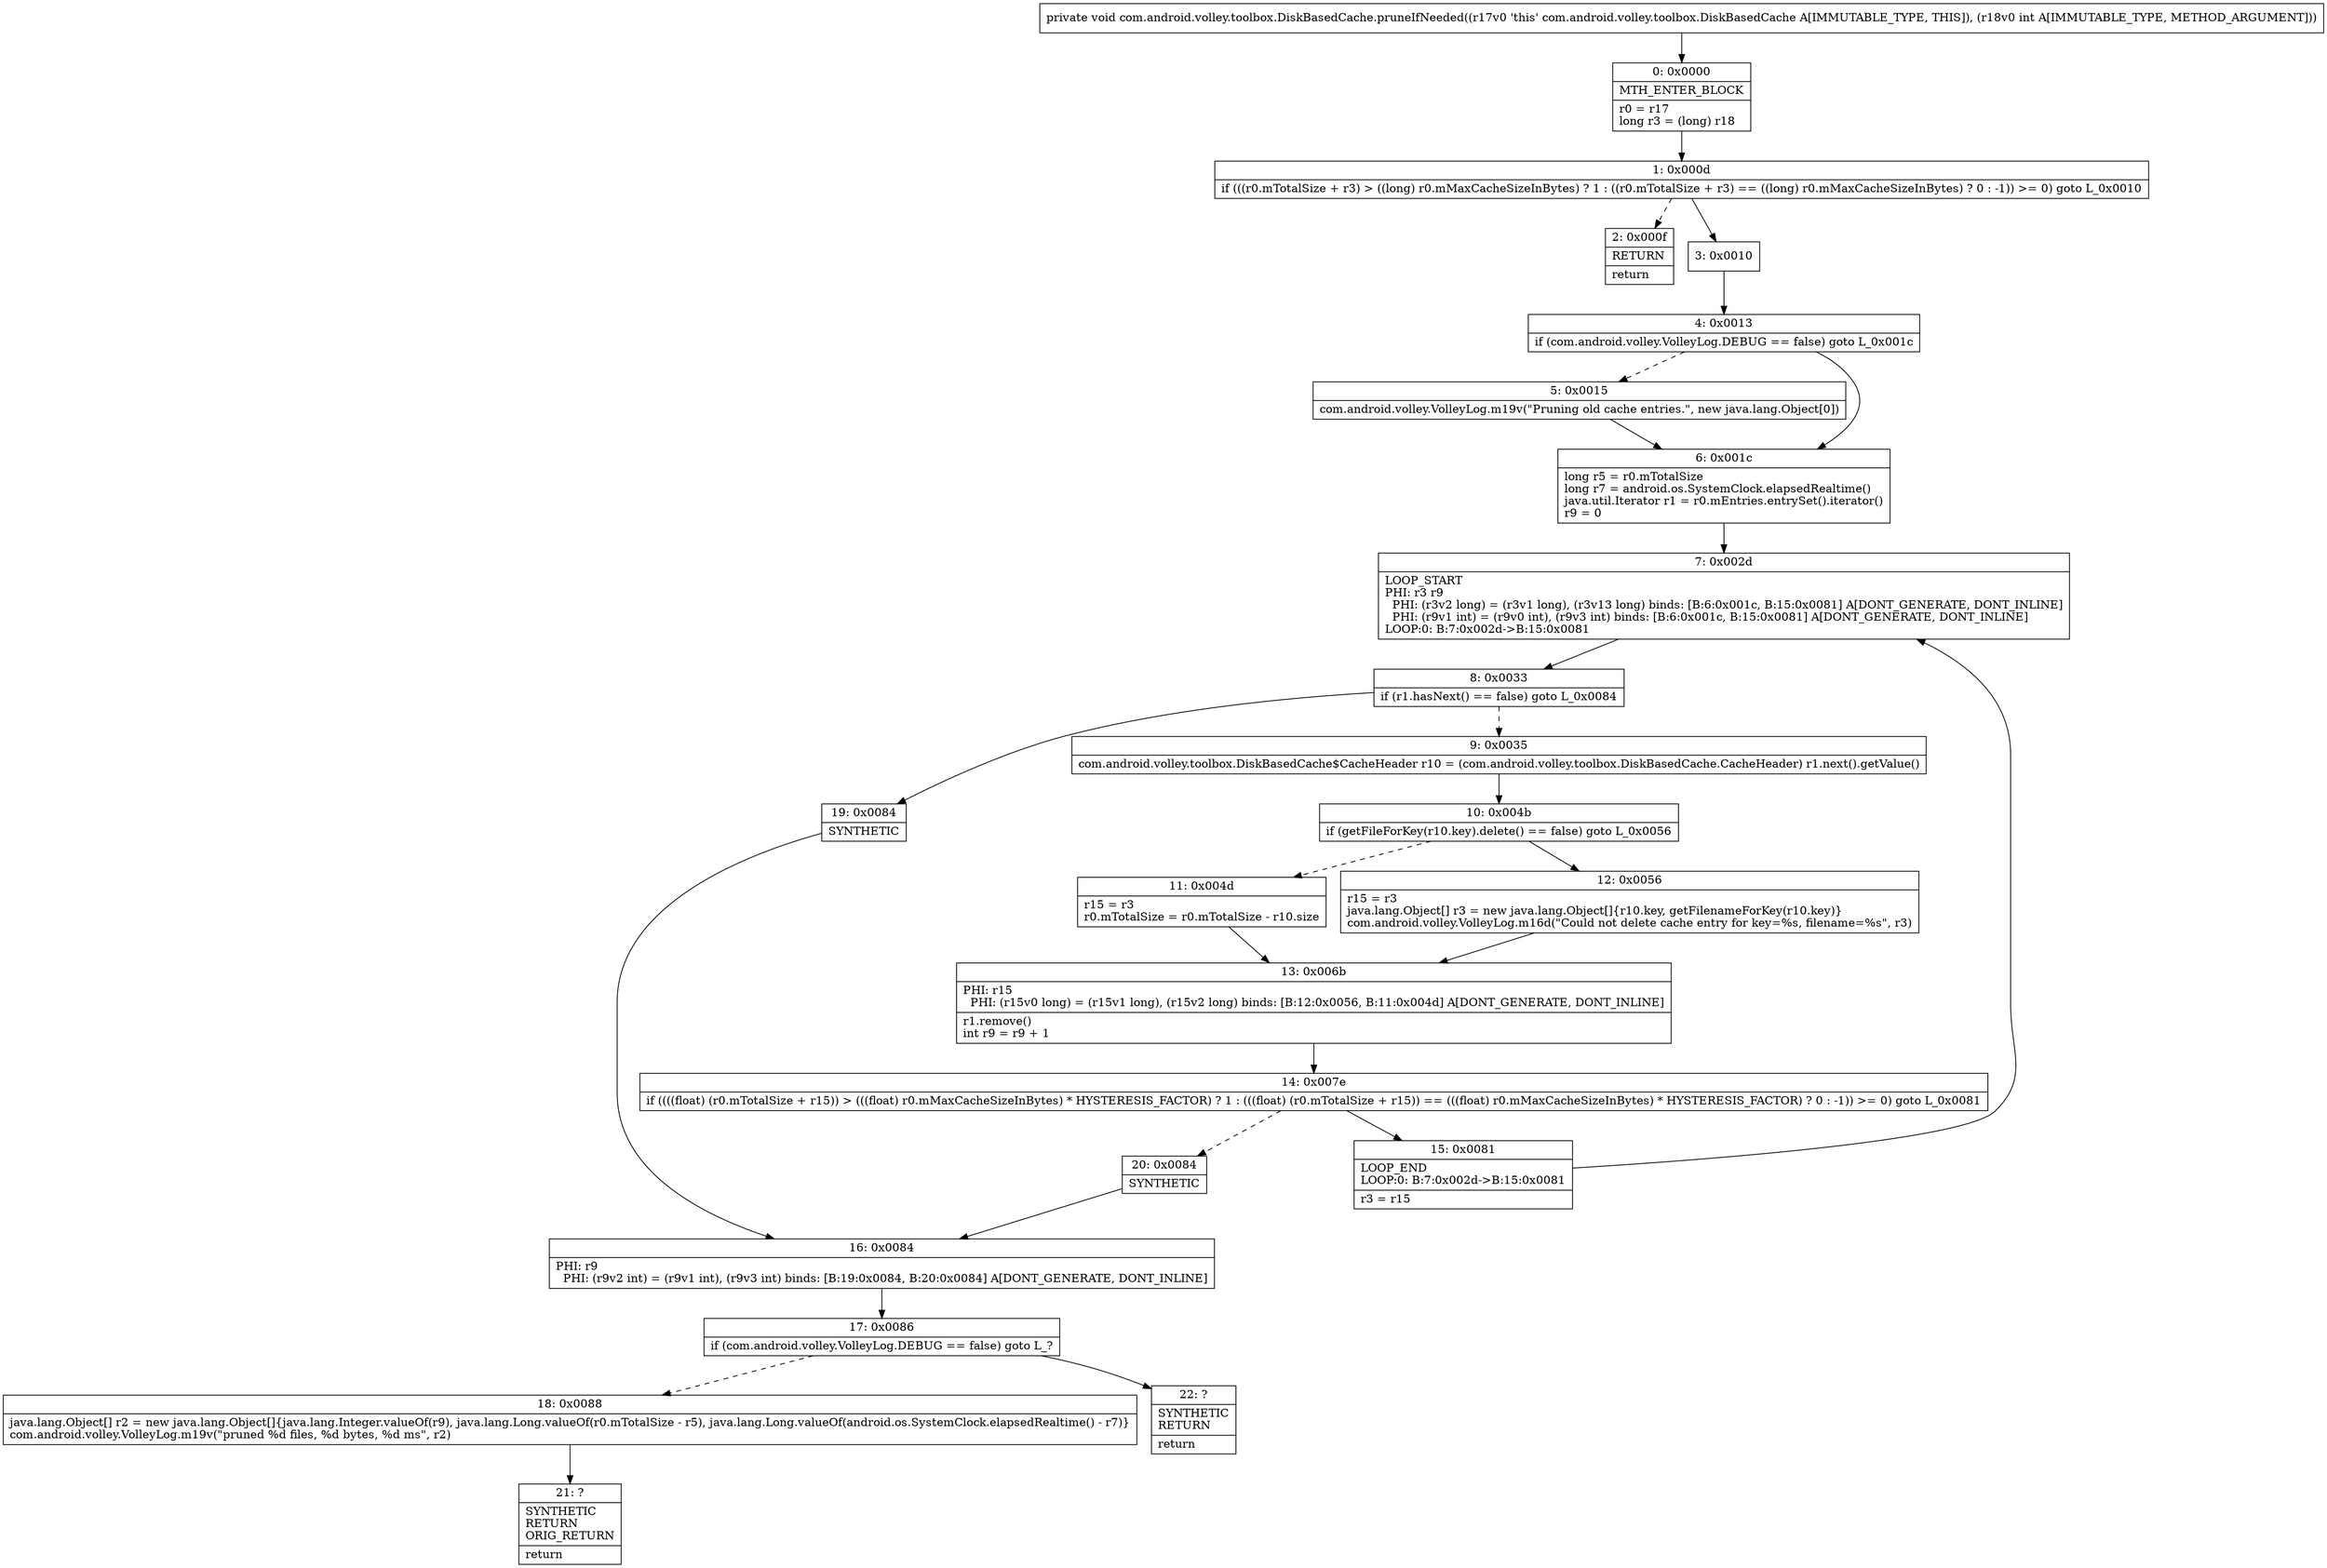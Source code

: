 digraph "CFG forcom.android.volley.toolbox.DiskBasedCache.pruneIfNeeded(I)V" {
Node_0 [shape=record,label="{0\:\ 0x0000|MTH_ENTER_BLOCK\l|r0 = r17\llong r3 = (long) r18\l}"];
Node_1 [shape=record,label="{1\:\ 0x000d|if (((r0.mTotalSize + r3) \> ((long) r0.mMaxCacheSizeInBytes) ? 1 : ((r0.mTotalSize + r3) == ((long) r0.mMaxCacheSizeInBytes) ? 0 : \-1)) \>= 0) goto L_0x0010\l}"];
Node_2 [shape=record,label="{2\:\ 0x000f|RETURN\l|return\l}"];
Node_3 [shape=record,label="{3\:\ 0x0010}"];
Node_4 [shape=record,label="{4\:\ 0x0013|if (com.android.volley.VolleyLog.DEBUG == false) goto L_0x001c\l}"];
Node_5 [shape=record,label="{5\:\ 0x0015|com.android.volley.VolleyLog.m19v(\"Pruning old cache entries.\", new java.lang.Object[0])\l}"];
Node_6 [shape=record,label="{6\:\ 0x001c|long r5 = r0.mTotalSize\llong r7 = android.os.SystemClock.elapsedRealtime()\ljava.util.Iterator r1 = r0.mEntries.entrySet().iterator()\lr9 = 0\l}"];
Node_7 [shape=record,label="{7\:\ 0x002d|LOOP_START\lPHI: r3 r9 \l  PHI: (r3v2 long) = (r3v1 long), (r3v13 long) binds: [B:6:0x001c, B:15:0x0081] A[DONT_GENERATE, DONT_INLINE]\l  PHI: (r9v1 int) = (r9v0 int), (r9v3 int) binds: [B:6:0x001c, B:15:0x0081] A[DONT_GENERATE, DONT_INLINE]\lLOOP:0: B:7:0x002d\-\>B:15:0x0081\l}"];
Node_8 [shape=record,label="{8\:\ 0x0033|if (r1.hasNext() == false) goto L_0x0084\l}"];
Node_9 [shape=record,label="{9\:\ 0x0035|com.android.volley.toolbox.DiskBasedCache$CacheHeader r10 = (com.android.volley.toolbox.DiskBasedCache.CacheHeader) r1.next().getValue()\l}"];
Node_10 [shape=record,label="{10\:\ 0x004b|if (getFileForKey(r10.key).delete() == false) goto L_0x0056\l}"];
Node_11 [shape=record,label="{11\:\ 0x004d|r15 = r3\lr0.mTotalSize = r0.mTotalSize \- r10.size\l}"];
Node_12 [shape=record,label="{12\:\ 0x0056|r15 = r3\ljava.lang.Object[] r3 = new java.lang.Object[]\{r10.key, getFilenameForKey(r10.key)\}\lcom.android.volley.VolleyLog.m16d(\"Could not delete cache entry for key=%s, filename=%s\", r3)\l}"];
Node_13 [shape=record,label="{13\:\ 0x006b|PHI: r15 \l  PHI: (r15v0 long) = (r15v1 long), (r15v2 long) binds: [B:12:0x0056, B:11:0x004d] A[DONT_GENERATE, DONT_INLINE]\l|r1.remove()\lint r9 = r9 + 1\l}"];
Node_14 [shape=record,label="{14\:\ 0x007e|if ((((float) (r0.mTotalSize + r15)) \> (((float) r0.mMaxCacheSizeInBytes) * HYSTERESIS_FACTOR) ? 1 : (((float) (r0.mTotalSize + r15)) == (((float) r0.mMaxCacheSizeInBytes) * HYSTERESIS_FACTOR) ? 0 : \-1)) \>= 0) goto L_0x0081\l}"];
Node_15 [shape=record,label="{15\:\ 0x0081|LOOP_END\lLOOP:0: B:7:0x002d\-\>B:15:0x0081\l|r3 = r15\l}"];
Node_16 [shape=record,label="{16\:\ 0x0084|PHI: r9 \l  PHI: (r9v2 int) = (r9v1 int), (r9v3 int) binds: [B:19:0x0084, B:20:0x0084] A[DONT_GENERATE, DONT_INLINE]\l}"];
Node_17 [shape=record,label="{17\:\ 0x0086|if (com.android.volley.VolleyLog.DEBUG == false) goto L_?\l}"];
Node_18 [shape=record,label="{18\:\ 0x0088|java.lang.Object[] r2 = new java.lang.Object[]\{java.lang.Integer.valueOf(r9), java.lang.Long.valueOf(r0.mTotalSize \- r5), java.lang.Long.valueOf(android.os.SystemClock.elapsedRealtime() \- r7)\}\lcom.android.volley.VolleyLog.m19v(\"pruned %d files, %d bytes, %d ms\", r2)\l}"];
Node_19 [shape=record,label="{19\:\ 0x0084|SYNTHETIC\l}"];
Node_20 [shape=record,label="{20\:\ 0x0084|SYNTHETIC\l}"];
Node_21 [shape=record,label="{21\:\ ?|SYNTHETIC\lRETURN\lORIG_RETURN\l|return\l}"];
Node_22 [shape=record,label="{22\:\ ?|SYNTHETIC\lRETURN\l|return\l}"];
MethodNode[shape=record,label="{private void com.android.volley.toolbox.DiskBasedCache.pruneIfNeeded((r17v0 'this' com.android.volley.toolbox.DiskBasedCache A[IMMUTABLE_TYPE, THIS]), (r18v0 int A[IMMUTABLE_TYPE, METHOD_ARGUMENT])) }"];
MethodNode -> Node_0;
Node_0 -> Node_1;
Node_1 -> Node_2[style=dashed];
Node_1 -> Node_3;
Node_3 -> Node_4;
Node_4 -> Node_5[style=dashed];
Node_4 -> Node_6;
Node_5 -> Node_6;
Node_6 -> Node_7;
Node_7 -> Node_8;
Node_8 -> Node_9[style=dashed];
Node_8 -> Node_19;
Node_9 -> Node_10;
Node_10 -> Node_11[style=dashed];
Node_10 -> Node_12;
Node_11 -> Node_13;
Node_12 -> Node_13;
Node_13 -> Node_14;
Node_14 -> Node_15;
Node_14 -> Node_20[style=dashed];
Node_15 -> Node_7;
Node_16 -> Node_17;
Node_17 -> Node_18[style=dashed];
Node_17 -> Node_22;
Node_18 -> Node_21;
Node_19 -> Node_16;
Node_20 -> Node_16;
}

